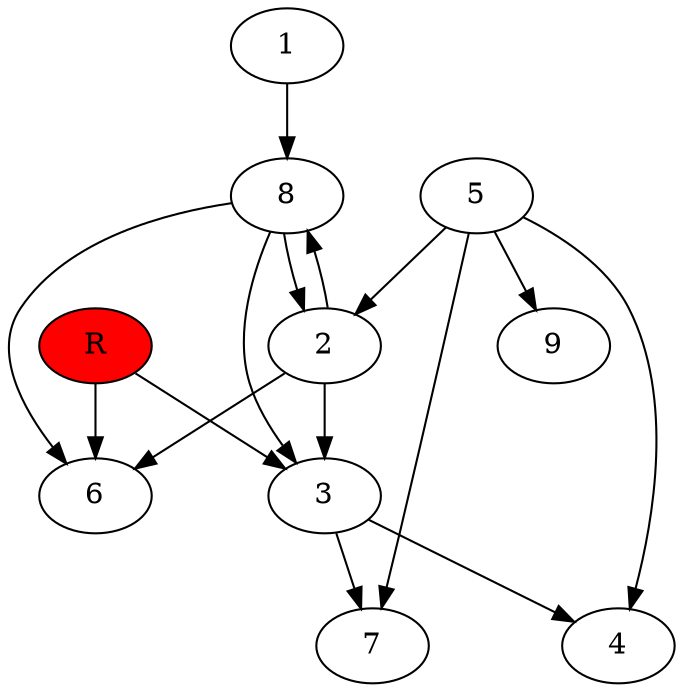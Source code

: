 digraph prb58470 {
	1
	2
	3
	4
	5
	6
	7
	8
	R [fillcolor="#ff0000" style=filled]
	1 -> 8
	2 -> 3
	2 -> 6
	2 -> 8
	3 -> 4
	3 -> 7
	5 -> 2
	5 -> 4
	5 -> 7
	5 -> 9
	8 -> 2
	8 -> 3
	8 -> 6
	R -> 3
	R -> 6
}
